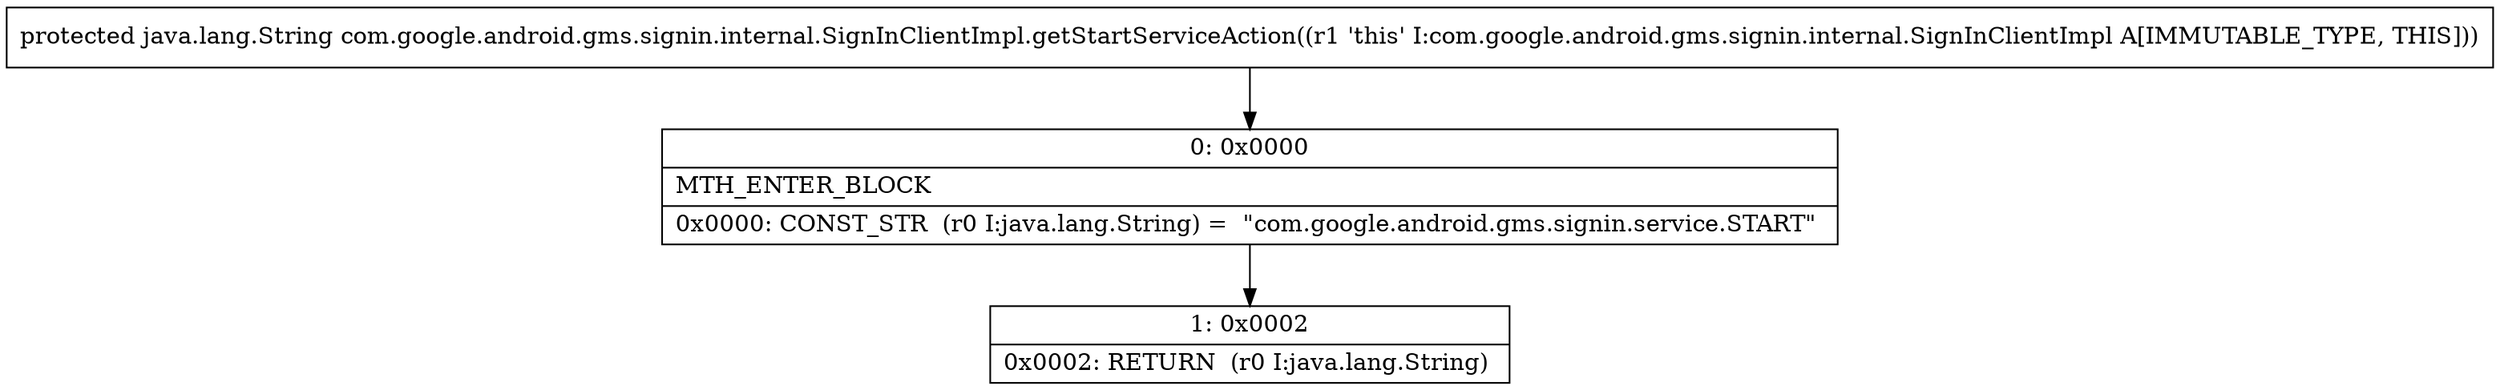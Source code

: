 digraph "CFG forcom.google.android.gms.signin.internal.SignInClientImpl.getStartServiceAction()Ljava\/lang\/String;" {
Node_0 [shape=record,label="{0\:\ 0x0000|MTH_ENTER_BLOCK\l|0x0000: CONST_STR  (r0 I:java.lang.String) =  \"com.google.android.gms.signin.service.START\" \l}"];
Node_1 [shape=record,label="{1\:\ 0x0002|0x0002: RETURN  (r0 I:java.lang.String) \l}"];
MethodNode[shape=record,label="{protected java.lang.String com.google.android.gms.signin.internal.SignInClientImpl.getStartServiceAction((r1 'this' I:com.google.android.gms.signin.internal.SignInClientImpl A[IMMUTABLE_TYPE, THIS])) }"];
MethodNode -> Node_0;
Node_0 -> Node_1;
}


